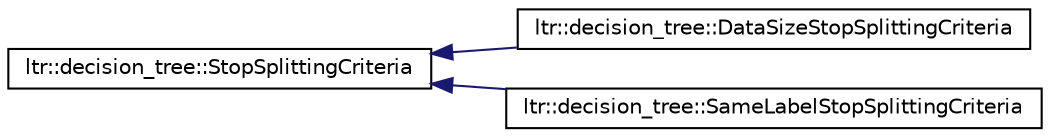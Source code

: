 digraph G
{
  edge [fontname="Helvetica",fontsize="10",labelfontname="Helvetica",labelfontsize="10"];
  node [fontname="Helvetica",fontsize="10",shape=record];
  rankdir="LR";
  Node1 [label="ltr::decision_tree::StopSplittingCriteria",height=0.2,width=0.4,color="black", fillcolor="white", style="filled",URL="$classltr_1_1decision__tree_1_1_stop_splitting_criteria.html"];
  Node1 -> Node2 [dir="back",color="midnightblue",fontsize="10",style="solid",fontname="Helvetica"];
  Node2 [label="ltr::decision_tree::DataSizeStopSplittingCriteria",height=0.2,width=0.4,color="black", fillcolor="white", style="filled",URL="$classltr_1_1decision__tree_1_1_data_size_stop_splitting_criteria.html"];
  Node1 -> Node3 [dir="back",color="midnightblue",fontsize="10",style="solid",fontname="Helvetica"];
  Node3 [label="ltr::decision_tree::SameLabelStopSplittingCriteria",height=0.2,width=0.4,color="black", fillcolor="white", style="filled",URL="$classltr_1_1decision__tree_1_1_same_label_stop_splitting_criteria.html"];
}
